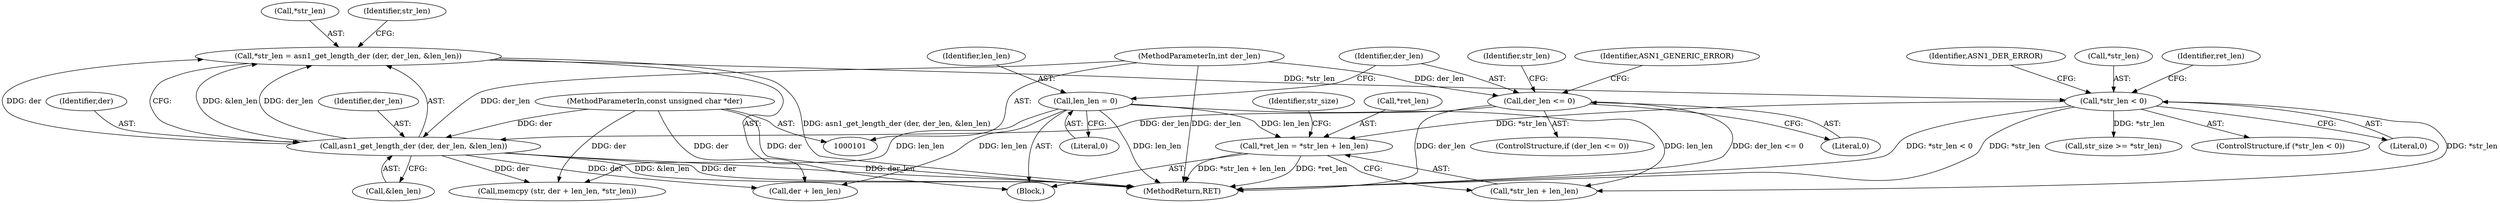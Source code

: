 digraph "0_savannah_1c3ccb3e040bf13e342ee60bc23b21b97b11923f_0@integer" {
"1000134" [label="(Call,*ret_len = *str_len + len_len)"];
"1000128" [label="(Call,*str_len < 0)"];
"1000119" [label="(Call,*str_len = asn1_get_length_der (der, der_len, &len_len))"];
"1000122" [label="(Call,asn1_get_length_der (der, der_len, &len_len))"];
"1000102" [label="(MethodParameterIn,const unsigned char *der)"];
"1000114" [label="(Call,der_len <= 0)"];
"1000103" [label="(MethodParameterIn,int der_len)"];
"1000110" [label="(Call,len_len = 0)"];
"1000133" [label="(Identifier,ASN1_DER_ERROR)"];
"1000143" [label="(Identifier,str_size)"];
"1000116" [label="(Literal,0)"];
"1000124" [label="(Identifier,der_len)"];
"1000114" [label="(Call,der_len <= 0)"];
"1000137" [label="(Call,*str_len + len_len)"];
"1000128" [label="(Call,*str_len < 0)"];
"1000134" [label="(Call,*ret_len = *str_len + len_len)"];
"1000118" [label="(Identifier,ASN1_GENERIC_ERROR)"];
"1000123" [label="(Identifier,der)"];
"1000125" [label="(Call,&len_len)"];
"1000115" [label="(Identifier,der_len)"];
"1000119" [label="(Call,*str_len = asn1_get_length_der (der, der_len, &len_len))"];
"1000159" [label="(MethodReturn,RET)"];
"1000142" [label="(Call,str_size >= *str_len)"];
"1000120" [label="(Call,*str_len)"];
"1000110" [label="(Call,len_len = 0)"];
"1000129" [label="(Call,*str_len)"];
"1000127" [label="(ControlStructure,if (*str_len < 0))"];
"1000108" [label="(Block,)"];
"1000130" [label="(Identifier,str_len)"];
"1000135" [label="(Call,*ret_len)"];
"1000103" [label="(MethodParameterIn,int der_len)"];
"1000146" [label="(Call,memcpy (str, der + len_len, *str_len))"];
"1000121" [label="(Identifier,str_len)"];
"1000112" [label="(Literal,0)"];
"1000111" [label="(Identifier,len_len)"];
"1000148" [label="(Call,der + len_len)"];
"1000102" [label="(MethodParameterIn,const unsigned char *der)"];
"1000113" [label="(ControlStructure,if (der_len <= 0))"];
"1000122" [label="(Call,asn1_get_length_der (der, der_len, &len_len))"];
"1000131" [label="(Literal,0)"];
"1000136" [label="(Identifier,ret_len)"];
"1000134" -> "1000108"  [label="AST: "];
"1000134" -> "1000137"  [label="CFG: "];
"1000135" -> "1000134"  [label="AST: "];
"1000137" -> "1000134"  [label="AST: "];
"1000143" -> "1000134"  [label="CFG: "];
"1000134" -> "1000159"  [label="DDG: *ret_len"];
"1000134" -> "1000159"  [label="DDG: *str_len + len_len"];
"1000128" -> "1000134"  [label="DDG: *str_len"];
"1000110" -> "1000134"  [label="DDG: len_len"];
"1000128" -> "1000127"  [label="AST: "];
"1000128" -> "1000131"  [label="CFG: "];
"1000129" -> "1000128"  [label="AST: "];
"1000131" -> "1000128"  [label="AST: "];
"1000133" -> "1000128"  [label="CFG: "];
"1000136" -> "1000128"  [label="CFG: "];
"1000128" -> "1000159"  [label="DDG: *str_len < 0"];
"1000128" -> "1000159"  [label="DDG: *str_len"];
"1000119" -> "1000128"  [label="DDG: *str_len"];
"1000128" -> "1000137"  [label="DDG: *str_len"];
"1000128" -> "1000142"  [label="DDG: *str_len"];
"1000119" -> "1000108"  [label="AST: "];
"1000119" -> "1000122"  [label="CFG: "];
"1000120" -> "1000119"  [label="AST: "];
"1000122" -> "1000119"  [label="AST: "];
"1000130" -> "1000119"  [label="CFG: "];
"1000119" -> "1000159"  [label="DDG: asn1_get_length_der (der, der_len, &len_len)"];
"1000122" -> "1000119"  [label="DDG: der"];
"1000122" -> "1000119"  [label="DDG: der_len"];
"1000122" -> "1000119"  [label="DDG: &len_len"];
"1000122" -> "1000125"  [label="CFG: "];
"1000123" -> "1000122"  [label="AST: "];
"1000124" -> "1000122"  [label="AST: "];
"1000125" -> "1000122"  [label="AST: "];
"1000122" -> "1000159"  [label="DDG: &len_len"];
"1000122" -> "1000159"  [label="DDG: der"];
"1000122" -> "1000159"  [label="DDG: der_len"];
"1000102" -> "1000122"  [label="DDG: der"];
"1000114" -> "1000122"  [label="DDG: der_len"];
"1000103" -> "1000122"  [label="DDG: der_len"];
"1000122" -> "1000146"  [label="DDG: der"];
"1000122" -> "1000148"  [label="DDG: der"];
"1000102" -> "1000101"  [label="AST: "];
"1000102" -> "1000159"  [label="DDG: der"];
"1000102" -> "1000146"  [label="DDG: der"];
"1000102" -> "1000148"  [label="DDG: der"];
"1000114" -> "1000113"  [label="AST: "];
"1000114" -> "1000116"  [label="CFG: "];
"1000115" -> "1000114"  [label="AST: "];
"1000116" -> "1000114"  [label="AST: "];
"1000118" -> "1000114"  [label="CFG: "];
"1000121" -> "1000114"  [label="CFG: "];
"1000114" -> "1000159"  [label="DDG: der_len <= 0"];
"1000114" -> "1000159"  [label="DDG: der_len"];
"1000103" -> "1000114"  [label="DDG: der_len"];
"1000103" -> "1000101"  [label="AST: "];
"1000103" -> "1000159"  [label="DDG: der_len"];
"1000110" -> "1000108"  [label="AST: "];
"1000110" -> "1000112"  [label="CFG: "];
"1000111" -> "1000110"  [label="AST: "];
"1000112" -> "1000110"  [label="AST: "];
"1000115" -> "1000110"  [label="CFG: "];
"1000110" -> "1000159"  [label="DDG: len_len"];
"1000110" -> "1000137"  [label="DDG: len_len"];
"1000110" -> "1000146"  [label="DDG: len_len"];
"1000110" -> "1000148"  [label="DDG: len_len"];
}
